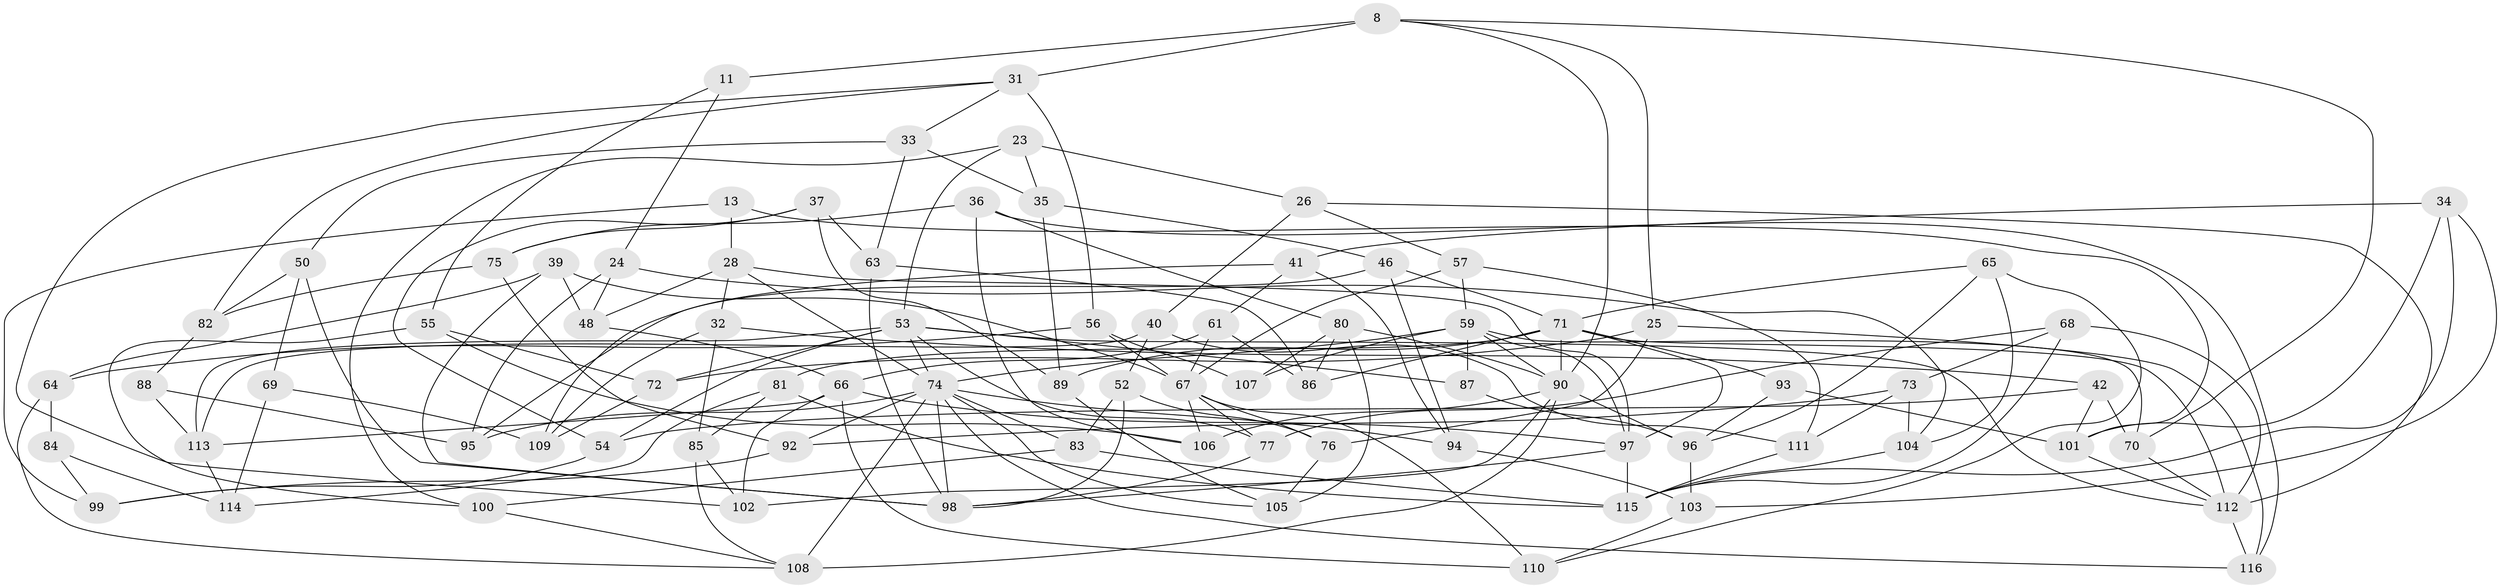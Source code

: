 // original degree distribution, {4: 1.0}
// Generated by graph-tools (version 1.1) at 2025/01/03/04/25 22:01:51]
// undirected, 81 vertices, 182 edges
graph export_dot {
graph [start="1"]
  node [color=gray90,style=filled];
  8 [super="+3"];
  11;
  13;
  23;
  24;
  25;
  26;
  28 [super="+6"];
  31 [super="+30"];
  32;
  33;
  34;
  35;
  36;
  37;
  39;
  40;
  41;
  42;
  46;
  48;
  50;
  52;
  53 [super="+22"];
  54;
  55;
  56 [super="+14"];
  57;
  59 [super="+5+45"];
  61;
  63;
  64;
  65;
  66 [super="+20"];
  67 [super="+15+29"];
  68;
  69;
  70;
  71 [super="+58"];
  72;
  73;
  74 [super="+19+51"];
  75;
  76;
  77;
  80 [super="+1"];
  81;
  82;
  83;
  84;
  85;
  86;
  87;
  88;
  89;
  90 [super="+17+60"];
  92;
  93;
  94;
  95;
  96 [super="+78"];
  97 [super="+2+47"];
  98 [super="+43"];
  99;
  100;
  101 [super="+91"];
  102;
  103;
  104;
  105;
  106;
  107 [super="+79"];
  108 [super="+62"];
  109;
  110;
  111;
  112 [super="+7+10"];
  113 [super="+4"];
  114 [super="+38"];
  115 [super="+27"];
  116;
  8 -- 11 [weight=2];
  8 -- 25;
  8 -- 70;
  8 -- 31;
  8 -- 90;
  11 -- 24;
  11 -- 55;
  13 -- 99;
  13 -- 28 [weight=2];
  13 -- 101;
  23 -- 100;
  23 -- 35;
  23 -- 26;
  23 -- 53;
  24 -- 48;
  24 -- 104;
  24 -- 95;
  25 -- 76;
  25 -- 116;
  25 -- 72;
  26 -- 57;
  26 -- 40;
  26 -- 112;
  28 -- 32;
  28 -- 48;
  28 -- 97;
  28 -- 74;
  31 -- 33;
  31 -- 56 [weight=2];
  31 -- 82;
  31 -- 102;
  32 -- 85;
  32 -- 42;
  32 -- 109;
  33 -- 63;
  33 -- 50;
  33 -- 35;
  34 -- 41;
  34 -- 115;
  34 -- 101;
  34 -- 103;
  35 -- 46;
  35 -- 89;
  36 -- 116;
  36 -- 75;
  36 -- 106;
  36 -- 80;
  37 -- 89;
  37 -- 54;
  37 -- 75;
  37 -- 63;
  39 -- 64;
  39 -- 48;
  39 -- 67;
  39 -- 98;
  40 -- 111;
  40 -- 52;
  40 -- 113;
  41 -- 94;
  41 -- 61;
  41 -- 109;
  42 -- 70;
  42 -- 54;
  42 -- 101;
  46 -- 95;
  46 -- 94;
  46 -- 71;
  48 -- 66;
  50 -- 69;
  50 -- 82;
  50 -- 98;
  52 -- 76;
  52 -- 98;
  52 -- 83;
  53 -- 72;
  53 -- 113;
  53 -- 112;
  53 -- 54;
  53 -- 87;
  53 -- 74;
  53 -- 77;
  54 -- 99;
  55 -- 106;
  55 -- 72;
  55 -- 100;
  56 -- 107 [weight=2];
  56 -- 67;
  56 -- 64;
  57 -- 111;
  57 -- 59;
  57 -- 67;
  59 -- 70;
  59 -- 90;
  59 -- 107 [weight=2];
  59 -- 87;
  59 -- 97;
  59 -- 74;
  61 -- 86;
  61 -- 67;
  61 -- 66;
  63 -- 86;
  63 -- 98;
  64 -- 84;
  64 -- 108;
  65 -- 104;
  65 -- 110;
  65 -- 96;
  65 -- 71;
  66 -- 113;
  66 -- 110;
  66 -- 97;
  66 -- 102;
  67 -- 77;
  67 -- 110;
  67 -- 106;
  67 -- 76;
  68 -- 73;
  68 -- 77;
  68 -- 112;
  68 -- 115;
  69 -- 114 [weight=2];
  69 -- 109;
  70 -- 112;
  71 -- 81;
  71 -- 112 [weight=2];
  71 -- 97;
  71 -- 86;
  71 -- 89;
  71 -- 93;
  71 -- 90;
  72 -- 109;
  73 -- 92;
  73 -- 111;
  73 -- 104;
  74 -- 105;
  74 -- 116;
  74 -- 83;
  74 -- 108 [weight=2];
  74 -- 94;
  74 -- 98;
  74 -- 92;
  74 -- 95;
  75 -- 82;
  75 -- 92;
  76 -- 105;
  77 -- 98;
  80 -- 86;
  80 -- 105;
  80 -- 90;
  80 -- 107 [weight=2];
  81 -- 85;
  81 -- 114;
  81 -- 115;
  82 -- 88;
  83 -- 100;
  83 -- 115;
  84 -- 114 [weight=2];
  84 -- 99;
  85 -- 102;
  85 -- 108;
  87 -- 96 [weight=2];
  88 -- 95;
  88 -- 113 [weight=2];
  89 -- 105;
  90 -- 96;
  90 -- 102;
  90 -- 106;
  90 -- 108;
  92 -- 99;
  93 -- 96;
  93 -- 101 [weight=2];
  94 -- 103;
  96 -- 103;
  97 -- 98 [weight=2];
  97 -- 115 [weight=2];
  100 -- 108;
  101 -- 112;
  103 -- 110;
  104 -- 115;
  111 -- 115;
  112 -- 116;
  113 -- 114;
}
